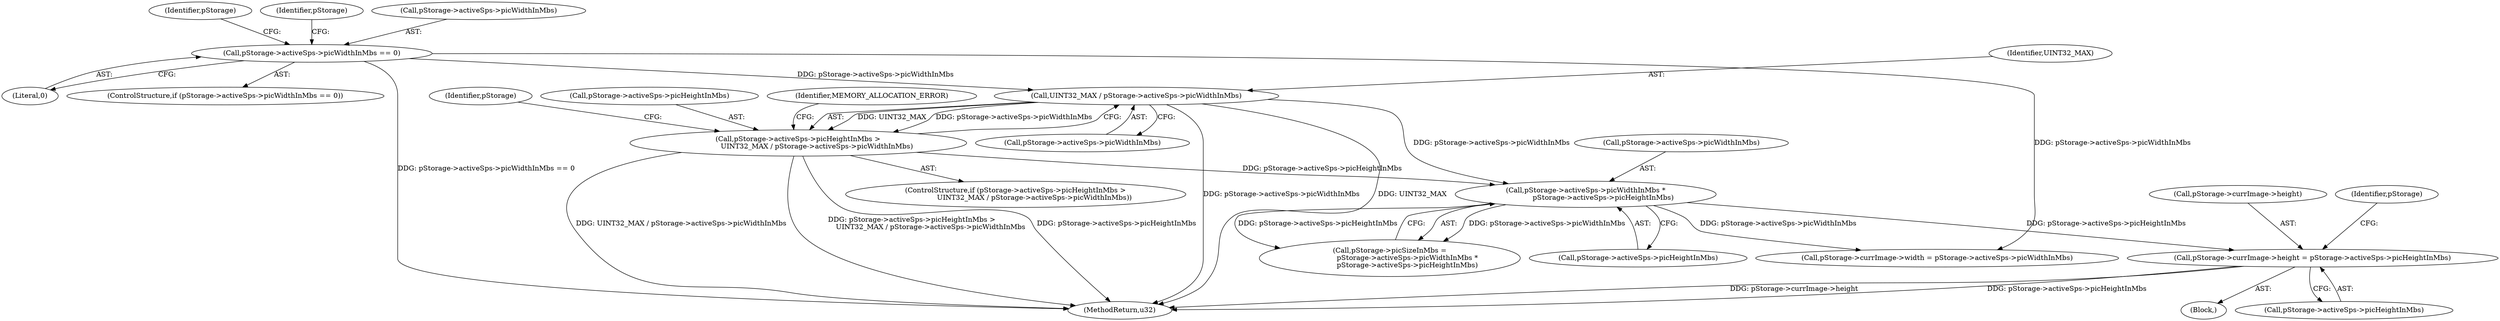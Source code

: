 digraph "0_Android_60547808ca4e9cfac50028c00c58a6ceb2319301@pointer" {
"1000273" [label="(Call,pStorage->currImage->height = pStorage->activeSps->picHeightInMbs)"];
"1000251" [label="(Call,pStorage->activeSps->picWidthInMbs *\n                pStorage->activeSps->picHeightInMbs)"];
"1000235" [label="(Call,UINT32_MAX / pStorage->activeSps->picWidthInMbs)"];
"1000214" [label="(Call,pStorage->activeSps->picWidthInMbs == 0)"];
"1000229" [label="(Call,pStorage->activeSps->picHeightInMbs >\n                 UINT32_MAX / pStorage->activeSps->picWidthInMbs)"];
"1000279" [label="(Call,pStorage->activeSps->picHeightInMbs)"];
"1000224" [label="(Identifier,pStorage)"];
"1000220" [label="(Literal,0)"];
"1000247" [label="(Call,pStorage->picSizeInMbs =\n                pStorage->activeSps->picWidthInMbs *\n                pStorage->activeSps->picHeightInMbs)"];
"1000257" [label="(Call,pStorage->activeSps->picHeightInMbs)"];
"1000232" [label="(Identifier,pStorage)"];
"1000273" [label="(Call,pStorage->currImage->height = pStorage->activeSps->picHeightInMbs)"];
"1000252" [label="(Call,pStorage->activeSps->picWidthInMbs)"];
"1000215" [label="(Call,pStorage->activeSps->picWidthInMbs)"];
"1000249" [label="(Identifier,pStorage)"];
"1000213" [label="(ControlStructure,if (pStorage->activeSps->picWidthInMbs == 0))"];
"1000286" [label="(Identifier,pStorage)"];
"1000251" [label="(Call,pStorage->activeSps->picWidthInMbs *\n                pStorage->activeSps->picHeightInMbs)"];
"1000214" [label="(Call,pStorage->activeSps->picWidthInMbs == 0)"];
"1000230" [label="(Call,pStorage->activeSps->picHeightInMbs)"];
"1000237" [label="(Call,pStorage->activeSps->picWidthInMbs)"];
"1000178" [label="(Block,)"];
"1000229" [label="(Call,pStorage->activeSps->picHeightInMbs >\n                 UINT32_MAX / pStorage->activeSps->picWidthInMbs)"];
"1000235" [label="(Call,UINT32_MAX / pStorage->activeSps->picWidthInMbs)"];
"1000228" [label="(ControlStructure,if (pStorage->activeSps->picHeightInMbs >\n                 UINT32_MAX / pStorage->activeSps->picWidthInMbs))"];
"1000244" [label="(Identifier,MEMORY_ALLOCATION_ERROR)"];
"1000274" [label="(Call,pStorage->currImage->height)"];
"1000262" [label="(Call,pStorage->currImage->width = pStorage->activeSps->picWidthInMbs)"];
"1000236" [label="(Identifier,UINT32_MAX)"];
"1000568" [label="(MethodReturn,u32)"];
"1000273" -> "1000178"  [label="AST: "];
"1000273" -> "1000279"  [label="CFG: "];
"1000274" -> "1000273"  [label="AST: "];
"1000279" -> "1000273"  [label="AST: "];
"1000286" -> "1000273"  [label="CFG: "];
"1000273" -> "1000568"  [label="DDG: pStorage->currImage->height"];
"1000273" -> "1000568"  [label="DDG: pStorage->activeSps->picHeightInMbs"];
"1000251" -> "1000273"  [label="DDG: pStorage->activeSps->picHeightInMbs"];
"1000251" -> "1000247"  [label="AST: "];
"1000251" -> "1000257"  [label="CFG: "];
"1000252" -> "1000251"  [label="AST: "];
"1000257" -> "1000251"  [label="AST: "];
"1000247" -> "1000251"  [label="CFG: "];
"1000251" -> "1000247"  [label="DDG: pStorage->activeSps->picWidthInMbs"];
"1000251" -> "1000247"  [label="DDG: pStorage->activeSps->picHeightInMbs"];
"1000235" -> "1000251"  [label="DDG: pStorage->activeSps->picWidthInMbs"];
"1000229" -> "1000251"  [label="DDG: pStorage->activeSps->picHeightInMbs"];
"1000251" -> "1000262"  [label="DDG: pStorage->activeSps->picWidthInMbs"];
"1000235" -> "1000229"  [label="AST: "];
"1000235" -> "1000237"  [label="CFG: "];
"1000236" -> "1000235"  [label="AST: "];
"1000237" -> "1000235"  [label="AST: "];
"1000229" -> "1000235"  [label="CFG: "];
"1000235" -> "1000568"  [label="DDG: pStorage->activeSps->picWidthInMbs"];
"1000235" -> "1000568"  [label="DDG: UINT32_MAX"];
"1000235" -> "1000229"  [label="DDG: UINT32_MAX"];
"1000235" -> "1000229"  [label="DDG: pStorage->activeSps->picWidthInMbs"];
"1000214" -> "1000235"  [label="DDG: pStorage->activeSps->picWidthInMbs"];
"1000214" -> "1000213"  [label="AST: "];
"1000214" -> "1000220"  [label="CFG: "];
"1000215" -> "1000214"  [label="AST: "];
"1000220" -> "1000214"  [label="AST: "];
"1000224" -> "1000214"  [label="CFG: "];
"1000232" -> "1000214"  [label="CFG: "];
"1000214" -> "1000568"  [label="DDG: pStorage->activeSps->picWidthInMbs == 0"];
"1000214" -> "1000262"  [label="DDG: pStorage->activeSps->picWidthInMbs"];
"1000229" -> "1000228"  [label="AST: "];
"1000230" -> "1000229"  [label="AST: "];
"1000244" -> "1000229"  [label="CFG: "];
"1000249" -> "1000229"  [label="CFG: "];
"1000229" -> "1000568"  [label="DDG: UINT32_MAX / pStorage->activeSps->picWidthInMbs"];
"1000229" -> "1000568"  [label="DDG: pStorage->activeSps->picHeightInMbs >\n                 UINT32_MAX / pStorage->activeSps->picWidthInMbs"];
"1000229" -> "1000568"  [label="DDG: pStorage->activeSps->picHeightInMbs"];
}
